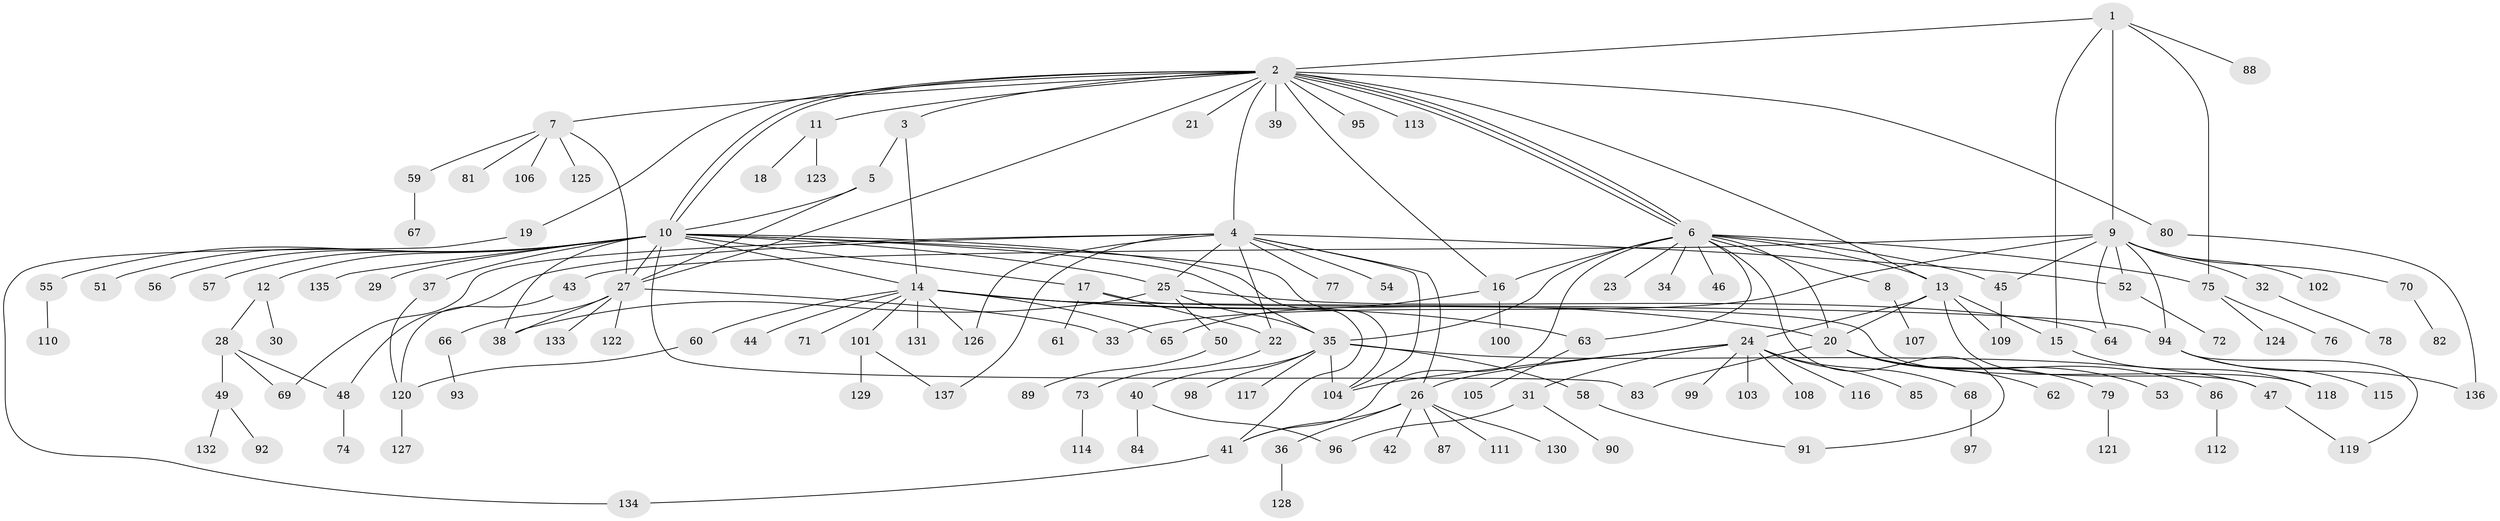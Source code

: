 // Generated by graph-tools (version 1.1) at 2025/01/03/09/25 03:01:47]
// undirected, 137 vertices, 184 edges
graph export_dot {
graph [start="1"]
  node [color=gray90,style=filled];
  1;
  2;
  3;
  4;
  5;
  6;
  7;
  8;
  9;
  10;
  11;
  12;
  13;
  14;
  15;
  16;
  17;
  18;
  19;
  20;
  21;
  22;
  23;
  24;
  25;
  26;
  27;
  28;
  29;
  30;
  31;
  32;
  33;
  34;
  35;
  36;
  37;
  38;
  39;
  40;
  41;
  42;
  43;
  44;
  45;
  46;
  47;
  48;
  49;
  50;
  51;
  52;
  53;
  54;
  55;
  56;
  57;
  58;
  59;
  60;
  61;
  62;
  63;
  64;
  65;
  66;
  67;
  68;
  69;
  70;
  71;
  72;
  73;
  74;
  75;
  76;
  77;
  78;
  79;
  80;
  81;
  82;
  83;
  84;
  85;
  86;
  87;
  88;
  89;
  90;
  91;
  92;
  93;
  94;
  95;
  96;
  97;
  98;
  99;
  100;
  101;
  102;
  103;
  104;
  105;
  106;
  107;
  108;
  109;
  110;
  111;
  112;
  113;
  114;
  115;
  116;
  117;
  118;
  119;
  120;
  121;
  122;
  123;
  124;
  125;
  126;
  127;
  128;
  129;
  130;
  131;
  132;
  133;
  134;
  135;
  136;
  137;
  1 -- 2;
  1 -- 9;
  1 -- 15;
  1 -- 75;
  1 -- 88;
  2 -- 3;
  2 -- 4;
  2 -- 6;
  2 -- 6;
  2 -- 6;
  2 -- 7;
  2 -- 10;
  2 -- 10;
  2 -- 11;
  2 -- 13;
  2 -- 16;
  2 -- 19;
  2 -- 21;
  2 -- 27;
  2 -- 39;
  2 -- 80;
  2 -- 95;
  2 -- 113;
  3 -- 5;
  3 -- 14;
  4 -- 22;
  4 -- 25;
  4 -- 26;
  4 -- 48;
  4 -- 52;
  4 -- 54;
  4 -- 69;
  4 -- 77;
  4 -- 104;
  4 -- 126;
  4 -- 137;
  5 -- 10;
  5 -- 27;
  6 -- 8;
  6 -- 13;
  6 -- 16;
  6 -- 20;
  6 -- 23;
  6 -- 34;
  6 -- 35;
  6 -- 41;
  6 -- 45;
  6 -- 46;
  6 -- 63;
  6 -- 75;
  6 -- 91;
  7 -- 27;
  7 -- 59;
  7 -- 81;
  7 -- 106;
  7 -- 125;
  8 -- 107;
  9 -- 32;
  9 -- 33;
  9 -- 43;
  9 -- 45;
  9 -- 52;
  9 -- 64;
  9 -- 70;
  9 -- 94;
  9 -- 102;
  10 -- 12;
  10 -- 14;
  10 -- 17;
  10 -- 25;
  10 -- 27;
  10 -- 29;
  10 -- 35;
  10 -- 37;
  10 -- 38;
  10 -- 41;
  10 -- 51;
  10 -- 55;
  10 -- 56;
  10 -- 57;
  10 -- 83;
  10 -- 104;
  10 -- 135;
  11 -- 18;
  11 -- 123;
  12 -- 28;
  12 -- 30;
  13 -- 15;
  13 -- 20;
  13 -- 24;
  13 -- 47;
  13 -- 109;
  14 -- 20;
  14 -- 44;
  14 -- 60;
  14 -- 63;
  14 -- 65;
  14 -- 71;
  14 -- 94;
  14 -- 101;
  14 -- 126;
  14 -- 131;
  15 -- 118;
  16 -- 65;
  16 -- 100;
  17 -- 22;
  17 -- 61;
  17 -- 118;
  19 -- 134;
  20 -- 53;
  20 -- 62;
  20 -- 79;
  20 -- 83;
  20 -- 86;
  22 -- 73;
  24 -- 26;
  24 -- 31;
  24 -- 68;
  24 -- 85;
  24 -- 99;
  24 -- 103;
  24 -- 104;
  24 -- 108;
  24 -- 116;
  25 -- 35;
  25 -- 38;
  25 -- 50;
  25 -- 64;
  26 -- 36;
  26 -- 41;
  26 -- 42;
  26 -- 87;
  26 -- 111;
  26 -- 130;
  27 -- 33;
  27 -- 38;
  27 -- 66;
  27 -- 122;
  27 -- 133;
  28 -- 48;
  28 -- 49;
  28 -- 69;
  31 -- 90;
  31 -- 96;
  32 -- 78;
  35 -- 40;
  35 -- 47;
  35 -- 58;
  35 -- 98;
  35 -- 104;
  35 -- 117;
  36 -- 128;
  37 -- 120;
  40 -- 84;
  40 -- 96;
  41 -- 134;
  43 -- 120;
  45 -- 109;
  47 -- 119;
  48 -- 74;
  49 -- 92;
  49 -- 132;
  50 -- 89;
  52 -- 72;
  55 -- 110;
  58 -- 91;
  59 -- 67;
  60 -- 120;
  63 -- 105;
  66 -- 93;
  68 -- 97;
  70 -- 82;
  73 -- 114;
  75 -- 76;
  75 -- 124;
  79 -- 121;
  80 -- 136;
  86 -- 112;
  94 -- 115;
  94 -- 119;
  94 -- 136;
  101 -- 129;
  101 -- 137;
  120 -- 127;
}
